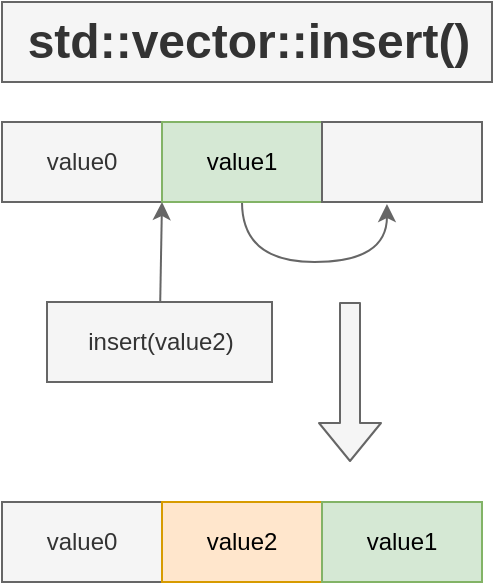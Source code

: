 <mxfile scale="1" border="10">
    <diagram id="59DvSauhzj3vqoOBRgNi" name="iterator">
        <mxGraphModel dx="1632" dy="886" grid="1" gridSize="10" guides="1" tooltips="1" connect="1" arrows="1" fold="1" page="1" pageScale="1" pageWidth="827" pageHeight="1169" background="#FFFFFF" math="0" shadow="0">
            <root>
                <mxCell id="w9Iu98WscyFDLbroQzuf-0"/>
                <mxCell id="w9Iu98WscyFDLbroQzuf-1" parent="w9Iu98WscyFDLbroQzuf-0"/>
                <mxCell id="Yrwoq0YL18L5McrpzAKP-1" value="std::vector::insert()" style="text;strokeColor=#666666;fillColor=#f5f5f5;html=1;fontSize=24;fontStyle=1;verticalAlign=middle;align=center;shadow=0;labelBorderColor=none;fontColor=#333333;" parent="w9Iu98WscyFDLbroQzuf-1" vertex="1">
                    <mxGeometry x="235" y="250" width="245" height="40" as="geometry"/>
                </mxCell>
                <mxCell id="80" value="value0" style="rounded=0;whiteSpace=wrap;html=1;shadow=0;labelBorderColor=none;strokeColor=#666666;fillColor=#f5f5f5;fontColor=#333333;" parent="w9Iu98WscyFDLbroQzuf-1" vertex="1">
                    <mxGeometry x="235" y="310" width="80" height="40" as="geometry"/>
                </mxCell>
                <mxCell id="81" style="edgeStyle=orthogonalEdgeStyle;curved=1;html=1;exitX=0.5;exitY=1;exitDx=0;exitDy=0;fillColor=#f5f5f5;strokeColor=#666666;entryX=0.406;entryY=1.025;entryDx=0;entryDy=0;entryPerimeter=0;" parent="w9Iu98WscyFDLbroQzuf-1" source="82" target="83" edge="1">
                    <mxGeometry relative="1" as="geometry">
                        <mxPoint x="437.5" y="360" as="targetPoint"/>
                        <Array as="points">
                            <mxPoint x="355.5" y="380"/>
                            <mxPoint x="427.5" y="380"/>
                        </Array>
                    </mxGeometry>
                </mxCell>
                <mxCell id="82" value="value1" style="rounded=0;whiteSpace=wrap;html=1;shadow=0;labelBorderColor=none;strokeColor=#82b366;fillColor=#d5e8d4;fontColor=#000000;" parent="w9Iu98WscyFDLbroQzuf-1" vertex="1">
                    <mxGeometry x="315" y="310" width="80" height="40" as="geometry"/>
                </mxCell>
                <mxCell id="83" value="" style="rounded=0;whiteSpace=wrap;html=1;shadow=0;labelBorderColor=none;strokeColor=#666666;fillColor=#f5f5f5;fontColor=#333333;" parent="w9Iu98WscyFDLbroQzuf-1" vertex="1">
                    <mxGeometry x="395" y="310" width="80" height="40" as="geometry"/>
                </mxCell>
                <mxCell id="85" value="" style="edgeStyle=none;html=1;entryX=0;entryY=1;entryDx=0;entryDy=0;fillColor=#f5f5f5;strokeColor=#666666;" parent="w9Iu98WscyFDLbroQzuf-1" source="86" edge="1">
                    <mxGeometry relative="1" as="geometry">
                        <mxPoint x="315" y="350" as="targetPoint"/>
                    </mxGeometry>
                </mxCell>
                <mxCell id="86" value="insert(value2)" style="rounded=0;whiteSpace=wrap;html=1;shadow=0;labelBorderColor=none;strokeColor=#666666;fillColor=#f5f5f5;fontColor=#333333;" parent="w9Iu98WscyFDLbroQzuf-1" vertex="1">
                    <mxGeometry x="257.5" y="400" width="112.5" height="40" as="geometry"/>
                </mxCell>
                <mxCell id="87" value="value0" style="rounded=0;whiteSpace=wrap;html=1;shadow=0;labelBorderColor=none;strokeColor=#666666;fillColor=#f5f5f5;fontColor=#333333;" parent="w9Iu98WscyFDLbroQzuf-1" vertex="1">
                    <mxGeometry x="235" y="500" width="80" height="40" as="geometry"/>
                </mxCell>
                <mxCell id="88" value="value2" style="rounded=0;whiteSpace=wrap;html=1;shadow=0;labelBorderColor=none;strokeColor=#d79b00;fillColor=#ffe6cc;fontColor=#000000;" parent="w9Iu98WscyFDLbroQzuf-1" vertex="1">
                    <mxGeometry x="315" y="500" width="80" height="40" as="geometry"/>
                </mxCell>
                <mxCell id="89" value="value1" style="rounded=0;whiteSpace=wrap;html=1;shadow=0;labelBorderColor=none;strokeColor=#82b366;fillColor=#d5e8d4;fontColor=#000000;" parent="w9Iu98WscyFDLbroQzuf-1" vertex="1">
                    <mxGeometry x="395" y="500" width="80" height="40" as="geometry"/>
                </mxCell>
                <mxCell id="90" value="" style="shape=flexArrow;endArrow=classic;html=1;curved=1;fillColor=#f5f5f5;strokeColor=#666666;" parent="w9Iu98WscyFDLbroQzuf-1" edge="1">
                    <mxGeometry width="50" height="50" relative="1" as="geometry">
                        <mxPoint x="409" y="400" as="sourcePoint"/>
                        <mxPoint x="409" y="480" as="targetPoint"/>
                    </mxGeometry>
                </mxCell>
            </root>
        </mxGraphModel>
    </diagram>
</mxfile>